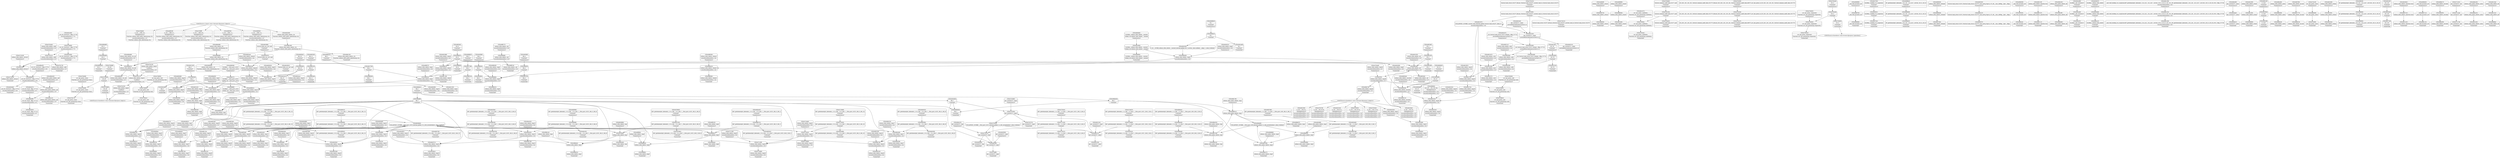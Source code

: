 digraph {
	CE0x4710350 [shape=record,shape=Mrecord,label="{CE0x4710350|selinux_xfrm_delete:_retval.0|*SummSink*}"]
	CE0x46bf360 [shape=record,shape=Mrecord,label="{CE0x46bf360|selinux_xfrm_delete:_tobool1|security/selinux/xfrm.c,142|*SummSink*}"]
	CE0x46ec7b0 [shape=record,shape=Mrecord,label="{CE0x46ec7b0|selinux_xfrm_delete:_tmp13|security/selinux/xfrm.c,142|*SummSink*}"]
	CE0x46cf7d0 [shape=record,shape=Mrecord,label="{CE0x46cf7d0|i64_4|*Constant*|*SummSink*}"]
	CE0x5a9d5b0 [shape=record,shape=Mrecord,label="{CE0x5a9d5b0|selinux_xfrm_delete:_return|*SummSink*}"]
	CE0x46c2330 [shape=record,shape=Mrecord,label="{CE0x46c2330|i64*_getelementptr_inbounds_(_15_x_i64_,_15_x_i64_*___llvm_gcov_ctr25,_i64_0,_i64_0)|*Constant*}"]
	CE0x46d3dd0 [shape=record,shape=Mrecord,label="{CE0x46d3dd0|selinux_xfrm_delete:_tmp23|security/selinux/xfrm.c,144|*SummSource*}"]
	CE0x46c73f0 [shape=record,shape=Mrecord,label="{CE0x46c73f0|selinux_xfrm_delete:_tobool|security/selinux/xfrm.c,142|*SummSink*}"]
	CE0x6409740 [shape=record,shape=Mrecord,label="{CE0x6409740|selinux_xfrm_delete:_return}"]
	CE0x46f2500 [shape=record,shape=Mrecord,label="{CE0x46f2500|selinux_xfrm_delete:_tmp26|security/selinux/xfrm.c,145|*SummSource*}"]
	CE0x46d6680 [shape=record,shape=Mrecord,label="{CE0x46d6680|selinux_xfrm_delete:_if.end7|*SummSource*}"]
	CE0x470c510 [shape=record,shape=Mrecord,label="{CE0x470c510|selinux_xfrm_delete:_call8|security/selinux/xfrm.c,147}"]
	CE0x46d20b0 [shape=record,shape=Mrecord,label="{CE0x46d20b0|selinux_xfrm_delete:_call4|security/selinux/xfrm.c,142}"]
	CE0x470ebd0 [shape=record,shape=Mrecord,label="{CE0x470ebd0|%struct.common_audit_data.1017*_null|*Constant*|*SummSource*}"]
	CE0x47105e0 [shape=record,shape=Mrecord,label="{CE0x47105e0|i64*_getelementptr_inbounds_(_15_x_i64_,_15_x_i64_*___llvm_gcov_ctr25,_i64_0,_i64_14)|*Constant*}"]
	CE0x46d8390 [shape=record,shape=Mrecord,label="{CE0x46d8390|GLOBAL:___llvm_gcov_ctr25|Global_var:__llvm_gcov_ctr25|*SummSource*}"]
	CE0x46be400 [shape=record,shape=Mrecord,label="{CE0x46be400|i64*_getelementptr_inbounds_(_2_x_i64_,_2_x_i64_*___llvm_gcov_ctr9,_i64_0,_i64_0)|*Constant*}"]
	CE0x46d2e30 [shape=record,shape=Mrecord,label="{CE0x46d2e30|selinux_xfrm_delete:_tobool5|security/selinux/xfrm.c,144}"]
	CE0x46c55b0 [shape=record,shape=Mrecord,label="{CE0x46c55b0|4:_i32,_:_CR_0,4_|*MultipleSource*|security/selinux/xfrm.c,142|security/selinux/xfrm.c,142|security/selinux/xfrm.c,147}"]
	CE0x46df180 [shape=record,shape=Mrecord,label="{CE0x46df180|4:_i32,_:_CRE_0,1_|*MultipleSource*|Function::selinux_xfrm_policy_delete&Arg::ctx::|security/selinux/xfrm.c,147|Function::selinux_xfrm_delete&Arg::ctx::}"]
	CE0x46c56a0 [shape=record,shape=Mrecord,label="{CE0x46c56a0|4:_i32,_:_CR_4,8_|*MultipleSource*|security/selinux/xfrm.c,142|security/selinux/xfrm.c,142|security/selinux/xfrm.c,147}"]
	CE0x46c8820 [shape=record,shape=Mrecord,label="{CE0x46c8820|selinux_xfrm_delete:_tmp14|security/selinux/xfrm.c,142|*SummSource*}"]
	CE0x46d3f40 [shape=record,shape=Mrecord,label="{CE0x46d3f40|selinux_xfrm_delete:_tmp23|security/selinux/xfrm.c,144|*SummSink*}"]
	CE0x470ca70 [shape=record,shape=Mrecord,label="{CE0x470ca70|i32_(i32,_i32,_i16,_i32,_%struct.common_audit_data.1017*)*_bitcast_(i32_(i32,_i32,_i16,_i32,_%struct.common_audit_data.495*)*_avc_has_perm_to_i32_(i32,_i32,_i16,_i32,_%struct.common_audit_data.1017*)*)|*Constant*|*SummSink*}"]
	CE0x3fbafd0 [shape=record,shape=Mrecord,label="{CE0x3fbafd0|i64_1|*Constant*}"]
	CE0x46c67b0 [shape=record,shape=Mrecord,label="{CE0x46c67b0|i64*_getelementptr_inbounds_(_15_x_i64_,_15_x_i64_*___llvm_gcov_ctr25,_i64_0,_i64_8)|*Constant*|*SummSink*}"]
	CE0x46d4270 [shape=record,shape=Mrecord,label="{CE0x46d4270|selinux_xfrm_delete:_tmp24|security/selinux/xfrm.c,144|*SummSource*}"]
	CE0x46ef840 [shape=record,shape=Mrecord,label="{CE0x46ef840|selinux_xfrm_delete:_tmp25|security/selinux/xfrm.c,144|*SummSource*}"]
	CE0x46b7260 [shape=record,shape=Mrecord,label="{CE0x46b7260|selinux_xfrm_policy_delete:_tmp}"]
	CE0x46f15b0 [shape=record,shape=Mrecord,label="{CE0x46f15b0|selinux_xfrm_delete:_tmp29|security/selinux/xfrm.c,147}"]
	CE0x470e850 [shape=record,shape=Mrecord,label="{CE0x470e850|avc_has_perm:_requested|Function::avc_has_perm&Arg::requested::}"]
	CE0x46f1b60 [shape=record,shape=Mrecord,label="{CE0x46f1b60|i32_1|*Constant*|*SummSource*}"]
	CE0x46d9880 [shape=record,shape=Mrecord,label="{CE0x46d9880|_call_void_mcount()_#3|*SummSource*}"]
	CE0x46b6ac0 [shape=record,shape=Mrecord,label="{CE0x46b6ac0|i64*_getelementptr_inbounds_(_2_x_i64_,_2_x_i64_*___llvm_gcov_ctr9,_i64_0,_i64_0)|*Constant*|*SummSource*}"]
	CE0x474bff0 [shape=record,shape=Mrecord,label="{CE0x474bff0|get_current227:_tmp1|*SummSink*}"]
	CE0x46c7500 [shape=record,shape=Mrecord,label="{CE0x46c7500|i64_2|*Constant*}"]
	CE0x46f0490 [shape=record,shape=Mrecord,label="{CE0x46f0490|selinux_xfrm_delete:_tmp27|security/selinux/xfrm.c,145}"]
	CE0x46bcb50 [shape=record,shape=Mrecord,label="{CE0x46bcb50|selinux_xfrm_policy_delete:_call|security/selinux/xfrm.c,327|*SummSource*}"]
	CE0x46c4d40 [shape=record,shape=Mrecord,label="{CE0x46c4d40|GLOBAL:_selinux_xfrm_delete.__warned|Global_var:selinux_xfrm_delete.__warned}"]
	CE0x46c63e0 [shape=record,shape=Mrecord,label="{CE0x46c63e0|selinux_xfrm_delete:_tmp16|security/selinux/xfrm.c,142}"]
	CE0x46d3300 [shape=record,shape=Mrecord,label="{CE0x46d3300|i64_11|*Constant*|*SummSource*}"]
	CE0x4711290 [shape=record,shape=Mrecord,label="{CE0x4711290|selinux_xfrm_delete:_tmp33|security/selinux/xfrm.c,150|*SummSource*}"]
	CE0x46f2570 [shape=record,shape=Mrecord,label="{CE0x46f2570|selinux_xfrm_delete:_tmp26|security/selinux/xfrm.c,145|*SummSink*}"]
	CE0x46b6720 [shape=record,shape=Mrecord,label="{CE0x46b6720|i64*_getelementptr_inbounds_(_15_x_i64_,_15_x_i64_*___llvm_gcov_ctr25,_i64_0,_i64_1)|*Constant*}"]
	CE0x46cb980 [shape=record,shape=Mrecord,label="{CE0x46cb980|selinux_xfrm_delete:_tmp11|security/selinux/xfrm.c,142|*SummSource*}"]
	CE0x46c8710 [shape=record,shape=Mrecord,label="{CE0x46c8710|selinux_xfrm_delete:_tmp14|security/selinux/xfrm.c,142}"]
	CE0x470bff0 [shape=record,shape=Mrecord,label="{CE0x470bff0|4:_i32,_:_CRE_8,8_|*MultipleSource*|Function::selinux_xfrm_policy_delete&Arg::ctx::|security/selinux/xfrm.c,147|Function::selinux_xfrm_delete&Arg::ctx::}"]
	CE0x46c8ce0 [shape=record,shape=Mrecord,label="{CE0x46c8ce0|i64*_getelementptr_inbounds_(_2_x_i64_,_2_x_i64_*___llvm_gcov_ctr21,_i64_0,_i64_1)|*Constant*|*SummSink*}"]
	CE0x46efe10 [shape=record,shape=Mrecord,label="{CE0x46efe10|i64*_getelementptr_inbounds_(_15_x_i64_,_15_x_i64_*___llvm_gcov_ctr25,_i64_0,_i64_12)|*Constant*|*SummSource*}"]
	CE0x46e3cf0 [shape=record,shape=Mrecord,label="{CE0x46e3cf0|i64*_getelementptr_inbounds_(_15_x_i64_,_15_x_i64_*___llvm_gcov_ctr25,_i64_0,_i64_6)|*Constant*|*SummSink*}"]
	CE0x46bb4e0 [shape=record,shape=Mrecord,label="{CE0x46bb4e0|selinux_xfrm_policy_delete:_tmp2}"]
	CE0x5d789c0 [shape=record,shape=Mrecord,label="{CE0x5d789c0|i64*_getelementptr_inbounds_(_15_x_i64_,_15_x_i64_*___llvm_gcov_ctr25,_i64_0,_i64_0)|*Constant*|*SummSink*}"]
	CE0x46c6f10 [shape=record,shape=Mrecord,label="{CE0x46c6f10|GLOBAL:_lockdep_rcu_suspicious|*Constant*}"]
	CE0x46c3910 [shape=record,shape=Mrecord,label="{CE0x46c3910|selinux_xfrm_delete:_tmp19|security/selinux/xfrm.c,142|*SummSource*}"]
	CE0x46d50a0 [shape=record,shape=Mrecord,label="{CE0x46d50a0|selinux_xfrm_delete:_security|security/selinux/xfrm.c,142|*SummSource*}"]
	CE0x46ded10 [shape=record,shape=Mrecord,label="{CE0x46ded10|selinux_xfrm_delete:_ctx_sid|security/selinux/xfrm.c,147}"]
	CE0x46e0580 [shape=record,shape=Mrecord,label="{CE0x46e0580|i64*_getelementptr_inbounds_(_15_x_i64_,_15_x_i64_*___llvm_gcov_ctr25,_i64_0,_i64_9)|*Constant*|*SummSink*}"]
	CE0x46de8d0 [shape=record,shape=Mrecord,label="{CE0x46de8d0|i32_3|*Constant*}"]
	CE0x46fdc50 [shape=record,shape=Mrecord,label="{CE0x46fdc50|selinux_xfrm_delete:_tobool|security/selinux/xfrm.c,142}"]
	CE0x4745590 [shape=record,shape=Mrecord,label="{CE0x4745590|get_current227:_tmp3}"]
	CE0x4733470 [shape=record,shape=Mrecord,label="{CE0x4733470|i64*_getelementptr_inbounds_(_2_x_i64_,_2_x_i64_*___llvm_gcov_ctr21,_i64_0,_i64_0)|*Constant*|*SummSink*}"]
	CE0x470eea0 [shape=record,shape=Mrecord,label="{CE0x470eea0|avc_has_perm:_auditdata|Function::avc_has_perm&Arg::auditdata::|*SummSink*}"]
	CE0x46c01e0 [shape=record,shape=Mrecord,label="{CE0x46c01e0|selinux_xfrm_delete:_tmp20|security/selinux/xfrm.c,142}"]
	CE0x470c110 [shape=record,shape=Mrecord,label="{CE0x470c110|selinux_xfrm_delete:_tmp31|*LoadInst*|security/selinux/xfrm.c,147}"]
	CE0x46bf440 [shape=record,shape=Mrecord,label="{CE0x46bf440|i64_5|*Constant*}"]
	CE0x46d21c0 [shape=record,shape=Mrecord,label="{CE0x46d21c0|selinux_xfrm_delete:_call4|security/selinux/xfrm.c,142|*SummSource*}"]
	CE0x46de860 [shape=record,shape=Mrecord,label="{CE0x46de860|i32_3|*Constant*|*SummSource*}"]
	CE0x46dabd0 [shape=record,shape=Mrecord,label="{CE0x46dabd0|COLLAPSED:_GCMRE___llvm_gcov_ctr9_internal_global_2_x_i64_zeroinitializer:_elem_0:default:}"]
	CE0x46d9210 [shape=record,shape=Mrecord,label="{CE0x46d9210|selinux_xfrm_policy_delete:_tmp1}"]
	CE0x46c0350 [shape=record,shape=Mrecord,label="{CE0x46c0350|selinux_xfrm_delete:_tmp20|security/selinux/xfrm.c,142|*SummSource*}"]
	CE0x46c21d0 [shape=record,shape=Mrecord,label="{CE0x46c21d0|i64_0|*Constant*|*SummSource*}"]
	CE0x470df00 [shape=record,shape=Mrecord,label="{CE0x470df00|i16_39|*Constant*|*SummSink*}"]
	CE0x46eec20 [shape=record,shape=Mrecord,label="{CE0x46eec20|get_current227:_tmp|*SummSource*}"]
	CE0x47037d0 [shape=record,shape=Mrecord,label="{CE0x47037d0|4:_i32,_:_CR_16,20_|*MultipleSource*|security/selinux/xfrm.c,142|security/selinux/xfrm.c,142|security/selinux/xfrm.c,147}"]
	CE0x46cb470 [shape=record,shape=Mrecord,label="{CE0x46cb470|_ret_%struct.task_struct.1015*_%tmp4,_!dbg_!27714|./arch/x86/include/asm/current.h,14|*SummSource*}"]
	CE0x46d65b0 [shape=record,shape=Mrecord,label="{CE0x46d65b0|selinux_xfrm_delete:_if.end7}"]
	CE0x46e0df0 [shape=record,shape=Mrecord,label="{CE0x46e0df0|_ret_i32_%call,_!dbg_!27713|security/selinux/xfrm.c,327}"]
	CE0x46dc4b0 [shape=record,shape=Mrecord,label="{CE0x46dc4b0|selinux_xfrm_delete:_tmp17|security/selinux/xfrm.c,142}"]
	CE0x46c31e0 [shape=record,shape=Mrecord,label="{CE0x46c31e0|i32_78|*Constant*|*SummSink*}"]
	CE0x46f9300 [shape=record,shape=Mrecord,label="{CE0x46f9300|i64_0|*Constant*}"]
	CE0x5bd0060 [shape=record,shape=Mrecord,label="{CE0x5bd0060|selinux_xfrm_delete:_ctx|Function::selinux_xfrm_delete&Arg::ctx::|*SummSink*}"]
	CE0x46c4e80 [shape=record,shape=Mrecord,label="{CE0x46c4e80|i64_0|*Constant*|*SummSink*}"]
	CE0x46f1750 [shape=record,shape=Mrecord,label="{CE0x46f1750|selinux_xfrm_delete:_tmp29|security/selinux/xfrm.c,147|*SummSource*}"]
	CE0x46d6be0 [shape=record,shape=Mrecord,label="{CE0x46d6be0|i8*_getelementptr_inbounds_(_24_x_i8_,_24_x_i8_*_.str244,_i32_0,_i32_0)|*Constant*|*SummSource*}"]
	CE0x46c5240 [shape=record,shape=Mrecord,label="{CE0x46c5240|get_current227:_tmp4|./arch/x86/include/asm/current.h,14}"]
	CE0x46d2ea0 [shape=record,shape=Mrecord,label="{CE0x46d2ea0|selinux_xfrm_delete:_tobool5|security/selinux/xfrm.c,144|*SummSource*}"]
	CE0x46c9ee0 [shape=record,shape=Mrecord,label="{CE0x46c9ee0|get_current227:_tmp|*SummSink*}"]
	CE0x46d9c90 [shape=record,shape=Mrecord,label="{CE0x46d9c90|selinux_xfrm_delete:_tmp9|security/selinux/xfrm.c,142|*SummSource*}"]
	CE0x46df290 [shape=record,shape=Mrecord,label="{CE0x46df290|4:_i32,_:_CRE_1,2_|*MultipleSource*|Function::selinux_xfrm_policy_delete&Arg::ctx::|security/selinux/xfrm.c,147|Function::selinux_xfrm_delete&Arg::ctx::}"]
	CE0x46c7640 [shape=record,shape=Mrecord,label="{CE0x46c7640|selinux_xfrm_delete:_if.then6|*SummSink*}"]
	"CONST[source:0(mediator),value:2(dynamic)][purpose:{object}]"
	CE0x470e650 [shape=record,shape=Mrecord,label="{CE0x470e650|i32_4|*Constant*|*SummSink*}"]
	CE0x4744d00 [shape=record,shape=Mrecord,label="{CE0x4744d00|i64*_getelementptr_inbounds_(_2_x_i64_,_2_x_i64_*___llvm_gcov_ctr21,_i64_0,_i64_1)|*Constant*}"]
	CE0x46e5510 [shape=record,shape=Mrecord,label="{CE0x46e5510|get_current227:_tmp4|./arch/x86/include/asm/current.h,14|*SummSink*}"]
	CE0x46d1a70 [shape=record,shape=Mrecord,label="{CE0x46d1a70|%struct.task_struct.1015*_(%struct.task_struct.1015**)*_asm_movq_%gs:$_1:P_,$0_,_r,im,_dirflag_,_fpsr_,_flags_}"]
	CE0x46ec820 [shape=record,shape=Mrecord,label="{CE0x46ec820|selinux_xfrm_delete:_tmp13|security/selinux/xfrm.c,142}"]
	CE0x46c85b0 [shape=record,shape=Mrecord,label="{CE0x46c85b0|i64*_getelementptr_inbounds_(_15_x_i64_,_15_x_i64_*___llvm_gcov_ctr25,_i64_0,_i64_8)|*Constant*|*SummSource*}"]
	CE0x46e5070 [shape=record,shape=Mrecord,label="{CE0x46e5070|%struct.task_struct.1015*_(%struct.task_struct.1015**)*_asm_movq_%gs:$_1:P_,$0_,_r,im,_dirflag_,_fpsr_,_flags_|*SummSink*}"]
	CE0x46cf840 [shape=record,shape=Mrecord,label="{CE0x46cf840|i64_5|*Constant*|*SummSink*}"]
	CE0x46c8d50 [shape=record,shape=Mrecord,label="{CE0x46c8d50|i64_1|*Constant*}"]
	CE0x4745720 [shape=record,shape=Mrecord,label="{CE0x4745720|get_current227:_tmp3|*SummSink*}"]
	CE0x46c8180 [shape=record,shape=Mrecord,label="{CE0x46c8180|0:_i8,_:_GCMR_selinux_xfrm_delete.__warned_internal_global_i8_0,_section_.data.unlikely_,_align_1:_elem_0:default:}"]
	CE0x46e0b80 [shape=record,shape=Mrecord,label="{CE0x46e0b80|selinux_xfrm_delete:_tmp12|security/selinux/xfrm.c,142}"]
	CE0x46bd590 [shape=record,shape=Mrecord,label="{CE0x46bd590|_call_void_mcount()_#3|*SummSource*}"]
	CE0x46bee20 [shape=record,shape=Mrecord,label="{CE0x46bee20|selinux_xfrm_delete:_tobool1|security/selinux/xfrm.c,142}"]
	CE0x46f0630 [shape=record,shape=Mrecord,label="{CE0x46f0630|selinux_xfrm_delete:_tmp27|security/selinux/xfrm.c,145|*SummSource*}"]
	CE0x46ec920 [shape=record,shape=Mrecord,label="{CE0x46ec920|selinux_xfrm_delete:_tmp13|security/selinux/xfrm.c,142|*SummSource*}"]
	CE0x46da8c0 [shape=record,shape=Mrecord,label="{CE0x46da8c0|selinux_xfrm_delete:_tmp6|security/selinux/xfrm.c,142}"]
	CE0x46e5440 [shape=record,shape=Mrecord,label="{CE0x46e5440|get_current227:_tmp4|./arch/x86/include/asm/current.h,14|*SummSource*}"]
	CE0x46debe0 [shape=record,shape=Mrecord,label="{CE0x46debe0|i32_3|*Constant*|*SummSink*}"]
	CE0x47101d0 [shape=record,shape=Mrecord,label="{CE0x47101d0|selinux_xfrm_delete:_retval.0|*SummSource*}"]
	CE0x4710a20 [shape=record,shape=Mrecord,label="{CE0x4710a20|selinux_xfrm_delete:_tmp32|security/selinux/xfrm.c,150}"]
	CE0x46c8310 [shape=record,shape=Mrecord,label="{CE0x46c8310|selinux_xfrm_delete:_tmp8|security/selinux/xfrm.c,142|*SummSource*}"]
	CE0x46b7470 [shape=record,shape=Mrecord,label="{CE0x46b7470|selinux_xfrm_delete:_land.lhs.true}"]
	CE0x46bc8f0 [shape=record,shape=Mrecord,label="{CE0x46bc8f0|selinux_xfrm_policy_delete:_bb}"]
	CE0x46c4460 [shape=record,shape=Mrecord,label="{CE0x46c4460|_ret_i32_%retval.0,_!dbg_!27728|security/selinux/avc.c,775|*SummSource*}"]
	CE0x46d0c90 [shape=record,shape=Mrecord,label="{CE0x46d0c90|i64*_getelementptr_inbounds_(_15_x_i64_,_15_x_i64_*___llvm_gcov_ctr25,_i64_0,_i64_8)|*Constant*}"]
	CE0x46caf10 [shape=record,shape=Mrecord,label="{CE0x46caf10|GLOBAL:_get_current227|*Constant*|*SummSink*}"]
	CE0x46c9b70 [shape=record,shape=Mrecord,label="{CE0x46c9b70|GLOBAL:_selinux_xfrm_delete|*Constant*|*SummSource*}"]
	CE0x46d9b80 [shape=record,shape=Mrecord,label="{CE0x46d9b80|selinux_xfrm_delete:_tmp9|security/selinux/xfrm.c,142}"]
	CE0x46e1400 [shape=record,shape=Mrecord,label="{CE0x46e1400|_call_void_lockdep_rcu_suspicious(i8*_getelementptr_inbounds_(_24_x_i8_,_24_x_i8_*_.str244,_i32_0,_i32_0),_i32_142,_i8*_getelementptr_inbounds_(_45_x_i8_,_45_x_i8_*_.str1245,_i32_0,_i32_0))_#10,_!dbg_!27729|security/selinux/xfrm.c,142|*SummSink*}"]
	CE0x46d82b0 [shape=record,shape=Mrecord,label="{CE0x46d82b0|i64_2|*Constant*|*SummSink*}"]
	CE0x46f08c0 [shape=record,shape=Mrecord,label="{CE0x46f08c0|i64*_getelementptr_inbounds_(_15_x_i64_,_15_x_i64_*___llvm_gcov_ctr25,_i64_0,_i64_13)|*Constant*|*SummSink*}"]
	CE0x46d3920 [shape=record,shape=Mrecord,label="{CE0x46d3920|selinux_xfrm_delete:_tmp22|security/selinux/xfrm.c,144|*SummSource*}"]
	CE0x46f1d00 [shape=record,shape=Mrecord,label="{CE0x46f1d00|i32_1|*Constant*|*SummSink*}"]
	CE0x46c0620 [shape=record,shape=Mrecord,label="{CE0x46c0620|selinux_xfrm_delete:_tmp21|security/selinux/xfrm.c,142|*SummSink*}"]
	CE0x46cb010 [shape=record,shape=Mrecord,label="{CE0x46cb010|get_current227:_entry|*SummSink*}"]
	CE0x46f2490 [shape=record,shape=Mrecord,label="{CE0x46f2490|selinux_xfrm_delete:_tmp26|security/selinux/xfrm.c,145}"]
	CE0x5d788e0 [shape=record,shape=Mrecord,label="{CE0x5d788e0|selinux_xfrm_delete:_tmp}"]
	CE0x46c80b0 [shape=record,shape=Mrecord,label="{CE0x46c80b0|selinux_xfrm_policy_delete:_tmp2|*SummSink*}"]
	CE0x470d1e0 [shape=record,shape=Mrecord,label="{CE0x470d1e0|avc_has_perm:_requested|Function::avc_has_perm&Arg::requested::|*SummSink*}"]
	CE0x46c4a80 [shape=record,shape=Mrecord,label="{CE0x46c4a80|i8_1|*Constant*|*SummSink*}"]
	CE0x46c8380 [shape=record,shape=Mrecord,label="{CE0x46c8380|selinux_xfrm_delete:_tmp8|security/selinux/xfrm.c,142|*SummSink*}"]
	CE0x46e1320 [shape=record,shape=Mrecord,label="{CE0x46e1320|_call_void_lockdep_rcu_suspicious(i8*_getelementptr_inbounds_(_24_x_i8_,_24_x_i8_*_.str244,_i32_0,_i32_0),_i32_142,_i8*_getelementptr_inbounds_(_45_x_i8_,_45_x_i8_*_.str1245,_i32_0,_i32_0))_#10,_!dbg_!27729|security/selinux/xfrm.c,142}"]
	CE0x46c9750 [shape=record,shape=Mrecord,label="{CE0x46c9750|selinux_xfrm_delete:_tmp7|security/selinux/xfrm.c,142|*SummSource*}"]
	CE0x46e0980 [shape=record,shape=Mrecord,label="{CE0x46e0980|selinux_xfrm_delete:_tmp11|security/selinux/xfrm.c,142|*SummSink*}"]
	CE0x46c37b0 [shape=record,shape=Mrecord,label="{CE0x46c37b0|selinux_xfrm_delete:_tmp19|security/selinux/xfrm.c,142}"]
	CE0x46ca1c0 [shape=record,shape=Mrecord,label="{CE0x46ca1c0|selinux_xfrm_policy_delete:_call|security/selinux/xfrm.c,327|*SummSink*}"]
	CE0x46d3650 [shape=record,shape=Mrecord,label="{CE0x46d3650|i64_10|*Constant*}"]
	CE0x46c2000 [shape=record,shape=Mrecord,label="{CE0x46c2000|selinux_xfrm_delete:_if.end|*SummSource*}"]
	CE0x46c51b0 [shape=record,shape=Mrecord,label="{CE0x46c51b0|get_current227:_tmp2|*SummSink*}"]
	CE0x46c6ab0 [shape=record,shape=Mrecord,label="{CE0x46c6ab0|_ret_i32_%retval.0,_!dbg_!27751|security/selinux/xfrm.c,150|*SummSink*}"]
	CE0x46fc9a0 [shape=record,shape=Mrecord,label="{CE0x46fc9a0|i32_0|*Constant*|*SummSource*}"]
	CE0x46c2160 [shape=record,shape=Mrecord,label="{CE0x46c2160|selinux_xfrm_delete:_tmp4|security/selinux/xfrm.c,142|*SummSink*}"]
	CE0x46dcdf0 [shape=record,shape=Mrecord,label="{CE0x46dcdf0|i1_true|*Constant*|*SummSink*}"]
	CE0x46d8cf0 [shape=record,shape=Mrecord,label="{CE0x46d8cf0|i8*_getelementptr_inbounds_(_24_x_i8_,_24_x_i8_*_.str244,_i32_0,_i32_0)|*Constant*|*SummSink*}"]
	CE0x46f19e0 [shape=record,shape=Mrecord,label="{CE0x46f19e0|selinux_xfrm_delete:_sid|security/selinux/xfrm.c,147|*SummSink*}"]
	CE0x46c6a00 [shape=record,shape=Mrecord,label="{CE0x46c6a00|selinux_xfrm_delete:_tmp15|security/selinux/xfrm.c,142|*SummSource*}"]
	CE0x46c3470 [shape=record,shape=Mrecord,label="{CE0x46c3470|selinux_xfrm_delete:_cred|security/selinux/xfrm.c,142|*SummSource*}"]
	CE0x46d3760 [shape=record,shape=Mrecord,label="{CE0x46d3760|i64*_getelementptr_inbounds_(_15_x_i64_,_15_x_i64_*___llvm_gcov_ctr25,_i64_0,_i64_12)|*Constant*|*SummSink*}"]
	CE0x46c5ae0 [shape=record,shape=Mrecord,label="{CE0x46c5ae0|selinux_xfrm_delete:_tmp5|security/selinux/xfrm.c,142|*SummSink*}"]
	CE0x470c230 [shape=record,shape=Mrecord,label="{CE0x470c230|selinux_xfrm_delete:_tmp31|*LoadInst*|security/selinux/xfrm.c,147|*SummSource*}"]
	"CONST[source:0(mediator),value:2(dynamic)][purpose:{subject}]"
	CE0x46e3a50 [shape=record,shape=Mrecord,label="{CE0x46e3a50|selinux_xfrm_delete:_tmp11|security/selinux/xfrm.c,142}"]
	CE0x46b6cd0 [shape=record,shape=Mrecord,label="{CE0x46b6cd0|selinux_xfrm_delete:_entry|*SummSink*}"]
	CE0x46b7680 [shape=record,shape=Mrecord,label="{CE0x46b7680|i64*_getelementptr_inbounds_(_2_x_i64_,_2_x_i64_*___llvm_gcov_ctr9,_i64_0,_i64_1)|*Constant*|*SummSource*}"]
	CE0x46c9810 [shape=record,shape=Mrecord,label="{CE0x46c9810|selinux_xfrm_delete:_tmp7|security/selinux/xfrm.c,142|*SummSink*}"]
	CE0x46c7770 [shape=record,shape=Mrecord,label="{CE0x46c7770|selinux_xfrm_delete:_do.end}"]
	CE0x46e3b80 [shape=record,shape=Mrecord,label="{CE0x46e3b80|selinux_xfrm_delete:_tmp10|security/selinux/xfrm.c,142|*SummSink*}"]
	CE0x46d2360 [shape=record,shape=Mrecord,label="{CE0x46d2360|selinux_xfrm_delete:_call4|security/selinux/xfrm.c,142|*SummSink*}"]
	CE0x46f2060 [shape=record,shape=Mrecord,label="{CE0x46f2060|selinux_xfrm_delete:_sid|security/selinux/xfrm.c,147}"]
	CE0x46d36c0 [shape=record,shape=Mrecord,label="{CE0x46d36c0|i64_10|*Constant*|*SummSource*}"]
	CE0x470eb60 [shape=record,shape=Mrecord,label="{CE0x470eb60|_ret_i32_%retval.0,_!dbg_!27728|security/selinux/avc.c,775}"]
	CE0x3fbb0a0 [shape=record,shape=Mrecord,label="{CE0x3fbb0a0|selinux_xfrm_delete:_tmp1}"]
	CE0x46f6e40 [shape=record,shape=Mrecord,label="{CE0x46f6e40|selinux_xfrm_delete:_tmp3}"]
	CE0x4745660 [shape=record,shape=Mrecord,label="{CE0x4745660|get_current227:_tmp3|*SummSource*}"]
	CE0x470cc90 [shape=record,shape=Mrecord,label="{CE0x470cc90|avc_has_perm:_entry|*SummSource*}"]
	CE0x46c0480 [shape=record,shape=Mrecord,label="{CE0x46c0480|selinux_xfrm_delete:_tmp21|security/selinux/xfrm.c,142}"]
	CE0x46efd00 [shape=record,shape=Mrecord,label="{CE0x46efd00|i64*_getelementptr_inbounds_(_15_x_i64_,_15_x_i64_*___llvm_gcov_ctr25,_i64_0,_i64_12)|*Constant*}"]
	CE0x4734210 [shape=record,shape=Mrecord,label="{CE0x4734210|%struct.task_struct.1015**_bitcast_(%struct.task_struct**_current_task_to_%struct.task_struct.1015**)|*Constant*|*SummSink*}"]
	CE0x46c5140 [shape=record,shape=Mrecord,label="{CE0x46c5140|get_current227:_tmp2|*SummSource*}"]
	CE0x46c5fe0 [shape=record,shape=Mrecord,label="{CE0x46c5fe0|selinux_xfrm_delete:_if.then}"]
	CE0x46bca10 [shape=record,shape=Mrecord,label="{CE0x46bca10|GLOBAL:_selinux_xfrm_delete|*Constant*|*SummSink*}"]
	CE0x46d5030 [shape=record,shape=Mrecord,label="{CE0x46d5030|selinux_xfrm_delete:_security|security/selinux/xfrm.c,142}"]
	CE0x46bc4d0 [shape=record,shape=Mrecord,label="{CE0x46bc4d0|selinux_xfrm_policy_delete:_ctx|Function::selinux_xfrm_policy_delete&Arg::ctx::}"]
	CE0x46cbe80 [shape=record,shape=Mrecord,label="{CE0x46cbe80|i64*_getelementptr_inbounds_(_2_x_i64_,_2_x_i64_*___llvm_gcov_ctr9,_i64_0,_i64_1)|*Constant*}"]
	CE0x46fa5a0 [shape=record,shape=Mrecord,label="{CE0x46fa5a0|_call_void_mcount()_#3|*SummSink*}"]
	CE0x46f93e0 [shape=record,shape=Mrecord,label="{CE0x46f93e0|selinux_xfrm_delete:_tmp4|security/selinux/xfrm.c,142}"]
	CE0x46d4b30 [shape=record,shape=Mrecord,label="{CE0x46d4b30|i32_22|*Constant*|*SummSource*}"]
	CE0x46bc790 [shape=record,shape=Mrecord,label="{CE0x46bc790|selinux_xfrm_policy_delete:_tmp1|*SummSource*}"]
	CE0x46dfbd0 [shape=record,shape=Mrecord,label="{CE0x46dfbd0|i8*_getelementptr_inbounds_(_45_x_i8_,_45_x_i8_*_.str1245,_i32_0,_i32_0)|*Constant*}"]
	CE0x46df400 [shape=record,shape=Mrecord,label="{CE0x46df400|4:_i32,_:_CRE_2,4_|*MultipleSource*|Function::selinux_xfrm_policy_delete&Arg::ctx::|security/selinux/xfrm.c,147|Function::selinux_xfrm_delete&Arg::ctx::}"]
	CE0x46fb7e0 [shape=record,shape=Mrecord,label="{CE0x46fb7e0|selinux_xfrm_delete:_call|security/selinux/xfrm.c,142|*SummSink*}"]
	CE0x46dee60 [shape=record,shape=Mrecord,label="{CE0x46dee60|selinux_xfrm_delete:_ctx_sid|security/selinux/xfrm.c,147|*SummSink*}"]
	CE0x46c0b20 [shape=record,shape=Mrecord,label="{CE0x46c0b20|%struct.xfrm_sec_ctx*_null|*Constant*|*SummSink*}"]
	CE0x6409660 [shape=record,shape=Mrecord,label="{CE0x6409660|selinux_xfrm_delete:_if.end|*SummSink*}"]
	CE0x46f1a50 [shape=record,shape=Mrecord,label="{CE0x46f1a50|i32_1|*Constant*}"]
	CE0x46c7240 [shape=record,shape=Mrecord,label="{CE0x46c7240|i32_142|*Constant*|*SummSink*}"]
	CE0x470d950 [shape=record,shape=Mrecord,label="{CE0x470d950|avc_has_perm:_tsid|Function::avc_has_perm&Arg::tsid::|*SummSource*}"]
	CE0x46b7310 [shape=record,shape=Mrecord,label="{CE0x46b7310|selinux_xfrm_delete:_land.lhs.true2}"]
	CE0x46d4410 [shape=record,shape=Mrecord,label="{CE0x46d4410|selinux_xfrm_delete:_tmp24|security/selinux/xfrm.c,144|*SummSink*}"]
	CE0x46d97b0 [shape=record,shape=Mrecord,label="{CE0x46d97b0|_call_void_mcount()_#3}"]
	CE0x470e170 [shape=record,shape=Mrecord,label="{CE0x470e170|avc_has_perm:_tclass|Function::avc_has_perm&Arg::tclass::|*SummSink*}"]
	CE0x46bc130 [shape=record,shape=Mrecord,label="{CE0x46bc130|_call_void_mcount()_#3|*SummSink*}"]
	CE0x46d8100 [shape=record,shape=Mrecord,label="{CE0x46d8100|selinux_xfrm_delete:_do.end|*SummSink*}"]
	CE0x46d4de0 [shape=record,shape=Mrecord,label="{CE0x46d4de0|i32_22|*Constant*|*SummSink*}"]
	CE0x46bcca0 [shape=record,shape=Mrecord,label="{CE0x46bcca0|selinux_xfrm_policy_delete:_tmp|*SummSink*}"]
	CE0x46e34d0 [shape=record,shape=Mrecord,label="{CE0x46e34d0|selinux_xfrm_delete:_if.then|*SummSource*}"]
	CE0x46c0540 [shape=record,shape=Mrecord,label="{CE0x46c0540|selinux_xfrm_delete:_tmp21|security/selinux/xfrm.c,142|*SummSource*}"]
	CE0x46bdf30 [shape=record,shape=Mrecord,label="{CE0x46bdf30|selinux_xfrm_delete:_do.body}"]
	CE0x46d8b30 [shape=record,shape=Mrecord,label="{CE0x46d8b30|i8_1|*Constant*|*SummSource*}"]
	CE0x46d7110 [shape=record,shape=Mrecord,label="{CE0x46d7110|_call_void_mcount()_#3}"]
	CE0x46c5540 [shape=record,shape=Mrecord,label="{CE0x46c5540|4:_i32,_:_CR_8,12_|*MultipleSource*|security/selinux/xfrm.c,142|security/selinux/xfrm.c,142|security/selinux/xfrm.c,147}"]
	CE0x46c1f30 [shape=record,shape=Mrecord,label="{CE0x46c1f30|selinux_xfrm_delete:_if.end}"]
	CE0x46dcc00 [shape=record,shape=Mrecord,label="{CE0x46dcc00|i1_true|*Constant*|*SummSource*}"]
	CE0x46c6990 [shape=record,shape=Mrecord,label="{CE0x46c6990|selinux_xfrm_delete:_tmp15|security/selinux/xfrm.c,142}"]
	CE0x46d7d00 [shape=record,shape=Mrecord,label="{CE0x46d7d00|selinux_xfrm_delete:_tmp16|security/selinux/xfrm.c,142|*SummSink*}"]
	CE0x470cf60 [shape=record,shape=Mrecord,label="{CE0x470cf60|avc_has_perm:_entry|*SummSink*}"]
	CE0x4711610 [shape=record,shape=Mrecord,label="{CE0x4711610|get_current227:_bb|*SummSource*}"]
	CE0x46cafa0 [shape=record,shape=Mrecord,label="{CE0x46cafa0|i32_78|*Constant*}"]
	CE0x470e0d0 [shape=record,shape=Mrecord,label="{CE0x470e0d0|avc_has_perm:_tclass|Function::avc_has_perm&Arg::tclass::|*SummSource*}"]
	CE0x663d9b0 [shape=record,shape=Mrecord,label="{CE0x663d9b0|selinux_xfrm_delete:_tmp|*SummSource*}"]
	CE0x46c9430 [shape=record,shape=Mrecord,label="{CE0x46c9430|_ret_i32_%call,_!dbg_!27713|security/selinux/xfrm.c,327|*SummSink*}"]
	CE0x46d37d0 [shape=record,shape=Mrecord,label="{CE0x46d37d0|selinux_xfrm_delete:_tmp22|security/selinux/xfrm.c,144}"]
	CE0x4710a90 [shape=record,shape=Mrecord,label="{CE0x4710a90|selinux_xfrm_delete:_tmp32|security/selinux/xfrm.c,150|*SummSource*}"]
	CE0x470e400 [shape=record,shape=Mrecord,label="{CE0x470e400|i32_4|*Constant*}"]
	CE0x470c350 [shape=record,shape=Mrecord,label="{CE0x470c350|selinux_xfrm_delete:_tmp31|*LoadInst*|security/selinux/xfrm.c,147|*SummSink*}"]
	CE0x46f1ff0 [shape=record,shape=Mrecord,label="{CE0x46f1ff0|selinux_xfrm_delete:_tmp30|security/selinux/xfrm.c,147}"]
	CE0x46d9990 [shape=record,shape=Mrecord,label="{CE0x46d9990|_call_void_mcount()_#3|*SummSink*}"]
	CE0x470d560 [shape=record,shape=Mrecord,label="{CE0x470d560|avc_has_perm:_ssid|Function::avc_has_perm&Arg::ssid::|*SummSource*}"]
	CE0x46ebde0 [shape=record,shape=Mrecord,label="{CE0x46ebde0|GLOBAL:_selinux_xfrm_delete.__warned|Global_var:selinux_xfrm_delete.__warned|*SummSource*}"]
	CE0x46d1b50 [shape=record,shape=Mrecord,label="{CE0x46d1b50|%struct.task_struct.1015*_(%struct.task_struct.1015**)*_asm_movq_%gs:$_1:P_,$0_,_r,im,_dirflag_,_fpsr_,_flags_|*SummSource*}"]
	CE0x4703ad0 [shape=record,shape=Mrecord,label="{CE0x4703ad0|selinux_xfrm_delete:_tmp30|security/selinux/xfrm.c,147|*SummSource*}"]
	CE0x46c43f0 [shape=record,shape=Mrecord,label="{CE0x46c43f0|selinux_xfrm_delete:_retval.0}"]
	CE0x46d9560 [shape=record,shape=Mrecord,label="{CE0x46d9560|selinux_xfrm_delete:_if.then6|*SummSource*}"]
	CE0x47110f0 [shape=record,shape=Mrecord,label="{CE0x47110f0|selinux_xfrm_delete:_tmp33|security/selinux/xfrm.c,150}"]
	CE0x46c3170 [shape=record,shape=Mrecord,label="{CE0x46c3170|selinux_xfrm_delete:_cred|security/selinux/xfrm.c,142|*SummSink*}"]
	CE0x47106d0 [shape=record,shape=Mrecord,label="{CE0x47106d0|i64*_getelementptr_inbounds_(_15_x_i64_,_15_x_i64_*___llvm_gcov_ctr25,_i64_0,_i64_14)|*Constant*|*SummSource*}"]
	CE0x46cb360 [shape=record,shape=Mrecord,label="{CE0x46cb360|_ret_%struct.task_struct.1015*_%tmp4,_!dbg_!27714|./arch/x86/include/asm/current.h,14}"]
	CE0x46f9370 [shape=record,shape=Mrecord,label="{CE0x46f9370|selinux_xfrm_delete:_tmp4|security/selinux/xfrm.c,142|*SummSource*}"]
	CE0x46d1110 [shape=record,shape=Mrecord,label="{CE0x46d1110|selinux_xfrm_delete:_land.lhs.true|*SummSink*}"]
	CE0x46bd380 [shape=record,shape=Mrecord,label="{CE0x46bd380|selinux_xfrm_delete:_entry}"]
	CE0x46bbab0 [shape=record,shape=Mrecord,label="{CE0x46bbab0|i64*_getelementptr_inbounds_(_2_x_i64_,_2_x_i64_*___llvm_gcov_ctr9,_i64_0,_i64_0)|*Constant*|*SummSink*}"]
	CE0x5d78950 [shape=record,shape=Mrecord,label="{CE0x5d78950|i64*_getelementptr_inbounds_(_15_x_i64_,_15_x_i64_*___llvm_gcov_ctr25,_i64_0,_i64_0)|*Constant*|*SummSource*}"]
	CE0x4744d70 [shape=record,shape=Mrecord,label="{CE0x4744d70|i64*_getelementptr_inbounds_(_2_x_i64_,_2_x_i64_*___llvm_gcov_ctr21,_i64_0,_i64_1)|*Constant*|*SummSource*}"]
	CE0x46f5c30 [shape=record,shape=Mrecord,label="{CE0x46f5c30|selinux_xfrm_delete:_tmp2|*SummSource*}"]
	CE0x470d4c0 [shape=record,shape=Mrecord,label="{CE0x470d4c0|avc_has_perm:_ssid|Function::avc_has_perm&Arg::ssid::}"]
	CE0x46da430 [shape=record,shape=Mrecord,label="{CE0x46da430|i64*_getelementptr_inbounds_(_15_x_i64_,_15_x_i64_*___llvm_gcov_ctr25,_i64_0,_i64_1)|*Constant*|*SummSource*}"]
	CE0x46d9b10 [shape=record,shape=Mrecord,label="{CE0x46d9b10|selinux_xfrm_delete:_tmp10|security/selinux/xfrm.c,142}"]
	CE0x46c4160 [shape=record,shape=Mrecord,label="{CE0x46c4160|selinux_xfrm_policy_delete:_entry|*SummSink*}"]
	CE0x46c3370 [shape=record,shape=Mrecord,label="{CE0x46c3370|COLLAPSED:_GCMRE_current_task_external_global_%struct.task_struct*:_elem_0::|security/selinux/xfrm.c,142}"]
	CE0x46c60e0 [shape=record,shape=Mrecord,label="{CE0x46c60e0|selinux_xfrm_delete:_land.lhs.true2|*SummSource*}"]
	CE0x46e0c90 [shape=record,shape=Mrecord,label="{CE0x46e0c90|selinux_xfrm_delete:_tmp12|security/selinux/xfrm.c,142|*SummSource*}"]
	CE0x46c0980 [shape=record,shape=Mrecord,label="{CE0x46c0980|%struct.xfrm_sec_ctx*_null|*Constant*|*SummSource*}"]
	CE0x4733280 [shape=record,shape=Mrecord,label="{CE0x4733280|COLLAPSED:_GCMRE___llvm_gcov_ctr21_internal_global_2_x_i64_zeroinitializer:_elem_0:default:}"]
	CE0x46f4aa0 [shape=record,shape=Mrecord,label="{CE0x46f4aa0|selinux_xfrm_delete:_tmp2|*SummSink*}"]
	CE0x46bda60 [shape=record,shape=Mrecord,label="{CE0x46bda60|selinux_xfrm_delete:_ctx|Function::selinux_xfrm_delete&Arg::ctx::}"]
	CE0x46f2780 [shape=record,shape=Mrecord,label="{CE0x46f2780|selinux_xfrm_delete:_tmp27|security/selinux/xfrm.c,145|*SummSink*}"]
	CE0x46fa680 [shape=record,shape=Mrecord,label="{CE0x46fa680|selinux_xfrm_delete:_call|security/selinux/xfrm.c,142}"]
	CE0x46becf0 [shape=record,shape=Mrecord,label="{CE0x46becf0|_ret_i32_%retval.0,_!dbg_!27751|security/selinux/xfrm.c,150|*SummSource*}"]
	CE0x46d94d0 [shape=record,shape=Mrecord,label="{CE0x46d94d0|selinux_xfrm_delete:_if.then6}"]
	CE0x470d620 [shape=record,shape=Mrecord,label="{CE0x470d620|avc_has_perm:_ssid|Function::avc_has_perm&Arg::ssid::|*SummSink*}"]
	CE0x46d7b60 [shape=record,shape=Mrecord,label="{CE0x46d7b60|selinux_xfrm_delete:_tmp16|security/selinux/xfrm.c,142|*SummSource*}"]
	CE0x46ec0f0 [shape=record,shape=Mrecord,label="{CE0x46ec0f0|get_current227:_tmp1}"]
	CE0x470dc60 [shape=record,shape=Mrecord,label="{CE0x470dc60|i16_39|*Constant*}"]
	CE0x46c2f40 [shape=record,shape=Mrecord,label="{CE0x46c2f40|i32_78|*Constant*|*SummSource*}"]
	CE0x46d62d0 [shape=record,shape=Mrecord,label="{CE0x46d62d0|selinux_xfrm_delete:_tmp6|security/selinux/xfrm.c,142|*SummSink*}"]
	CE0x663d940 [shape=record,shape=Mrecord,label="{CE0x663d940|COLLAPSED:_GCMRE___llvm_gcov_ctr25_internal_global_15_x_i64_zeroinitializer:_elem_0:default:}"]
	CE0x46be350 [shape=record,shape=Mrecord,label="{CE0x46be350|selinux_xfrm_policy_delete:_tmp|*SummSource*}"]
	CE0x46f10a0 [shape=record,shape=Mrecord,label="{CE0x46f10a0|selinux_xfrm_delete:_tmp28|security/selinux/xfrm.c,147|*SummSource*}"]
	CE0x46dc660 [shape=record,shape=Mrecord,label="{CE0x46dc660|get_current227:_entry|*SummSource*}"]
	CE0x470bd40 [shape=record,shape=Mrecord,label="{CE0x470bd40|4:_i32,_:_CRE_4,8_|*MultipleSource*|Function::selinux_xfrm_policy_delete&Arg::ctx::|security/selinux/xfrm.c,147|Function::selinux_xfrm_delete&Arg::ctx::}"]
	CE0x46dc590 [shape=record,shape=Mrecord,label="{CE0x46dc590|selinux_xfrm_delete:_tmp17|security/selinux/xfrm.c,142|*SummSink*}"]
	CE0x46bdc70 [shape=record,shape=Mrecord,label="{CE0x46bdc70|selinux_xfrm_delete:_do.body|*SummSource*}"]
	CE0x46d1cb0 [shape=record,shape=Mrecord,label="{CE0x46d1cb0|selinux_xfrm_delete:_tmp18|security/selinux/xfrm.c,142|*SummSource*}"]
	CE0x46caa90 [shape=record,shape=Mrecord,label="{CE0x46caa90|GLOBAL:_get_current227|*Constant*}"]
	CE0x46e0420 [shape=record,shape=Mrecord,label="{CE0x46e0420|i64*_getelementptr_inbounds_(_15_x_i64_,_15_x_i64_*___llvm_gcov_ctr25,_i64_0,_i64_9)|*Constant*|*SummSource*}"]
	CE0x46dd040 [shape=record,shape=Mrecord,label="{CE0x46dd040|i64_1|*Constant*|*SummSink*}"]
	CE0x46d0270 [shape=record,shape=Mrecord,label="{CE0x46d0270|GLOBAL:___llvm_gcov_ctr25|Global_var:__llvm_gcov_ctr25}"]
	CE0x46d8620 [shape=record,shape=Mrecord,label="{CE0x46d8620|i64_3|*Constant*|*SummSource*}"]
	CE0x470c900 [shape=record,shape=Mrecord,label="{CE0x470c900|i32_(i32,_i32,_i16,_i32,_%struct.common_audit_data.1017*)*_bitcast_(i32_(i32,_i32,_i16,_i32,_%struct.common_audit_data.495*)*_avc_has_perm_to_i32_(i32,_i32,_i16,_i32,_%struct.common_audit_data.1017*)*)|*Constant*|*SummSource*}"]
	CE0x46cb0f0 [shape=record,shape=Mrecord,label="{CE0x46cb0f0|_ret_%struct.task_struct.1015*_%tmp4,_!dbg_!27714|./arch/x86/include/asm/current.h,14|*SummSink*}"]
	CE0x470e060 [shape=record,shape=Mrecord,label="{CE0x470e060|avc_has_perm:_tclass|Function::avc_has_perm&Arg::tclass::}"]
	CE0x46d9fa0 [shape=record,shape=Mrecord,label="{CE0x46d9fa0|selinux_xfrm_delete:_bb|*SummSink*}"]
	CE0x46d5dc0 [shape=record,shape=Mrecord,label="{CE0x46d5dc0|i64*_getelementptr_inbounds_(_15_x_i64_,_15_x_i64_*___llvm_gcov_ctr25,_i64_0,_i64_1)|*Constant*|*SummSink*}"]
	CE0x46be090 [shape=record,shape=Mrecord,label="{CE0x46be090|selinux_xfrm_delete:_do.body|*SummSink*}"]
	CE0x46d4130 [shape=record,shape=Mrecord,label="{CE0x46d4130|selinux_xfrm_delete:_tmp24|security/selinux/xfrm.c,144}"]
	CE0x46c7380 [shape=record,shape=Mrecord,label="{CE0x46c7380|i64_3|*Constant*}"]
	CE0x46f6fe0 [shape=record,shape=Mrecord,label="{CE0x46f6fe0|selinux_xfrm_delete:_tmp3|*SummSink*}"]
	CE0x46f5d30 [shape=record,shape=Mrecord,label="{CE0x46f5d30|_call_void_mcount()_#3}"]
	CE0x46d8320 [shape=record,shape=Mrecord,label="{CE0x46d8320|i64_2|*Constant*|*SummSource*}"]
	CE0x46c4270 [shape=record,shape=Mrecord,label="{CE0x46c4270|avc_has_perm:_auditdata|Function::avc_has_perm&Arg::auditdata::|*SummSource*}"]
	CE0x46d5110 [shape=record,shape=Mrecord,label="{CE0x46d5110|selinux_xfrm_delete:_security|security/selinux/xfrm.c,142|*SummSink*}"]
	CE0x46e1580 [shape=record,shape=Mrecord,label="{CE0x46e1580|selinux_xfrm_policy_delete:_tmp3}"]
	CE0x46e35e0 [shape=record,shape=Mrecord,label="{CE0x46e35e0|selinux_xfrm_delete:_if.then|*SummSink*}"]
	CE0x46ebf50 [shape=record,shape=Mrecord,label="{CE0x46ebf50|GLOBAL:_selinux_xfrm_delete.__warned|Global_var:selinux_xfrm_delete.__warned|*SummSink*}"]
	CE0x46d5e60 [shape=record,shape=Mrecord,label="{CE0x46d5e60|selinux_xfrm_delete:_tmp|*SummSink*}"]
	CE0x470f040 [shape=record,shape=Mrecord,label="{CE0x470f040|avc_has_perm:_auditdata|Function::avc_has_perm&Arg::auditdata::}"]
	CE0x46f0930 [shape=record,shape=Mrecord,label="{CE0x46f0930|i64*_getelementptr_inbounds_(_15_x_i64_,_15_x_i64_*___llvm_gcov_ctr25,_i64_0,_i64_13)|*Constant*}"]
	CE0x46bc030 [shape=record,shape=Mrecord,label="{CE0x46bc030|selinux_xfrm_policy_delete:_bb|*SummSource*}"]
	CE0x46c95b0 [shape=record,shape=Mrecord,label="{CE0x46c95b0|get_current227:_tmp1|*SummSource*}"]
	"CONST[source:0(mediator),value:0(static)][purpose:{operation}]"
	CE0x46da270 [shape=record,shape=Mrecord,label="{CE0x46da270|selinux_xfrm_policy_delete:_tmp3|*SummSink*}"]
	CE0x46be4b0 [shape=record,shape=Mrecord,label="{CE0x46be4b0|selinux_xfrm_delete:_entry|*SummSource*}"]
	CE0x46d6e00 [shape=record,shape=Mrecord,label="{CE0x46d6e00|_call_void_mcount()_#3|*SummSource*}"]
	CE0x4733210 [shape=record,shape=Mrecord,label="{CE0x4733210|get_current227:_tmp}"]
	CE0x46d2f80 [shape=record,shape=Mrecord,label="{CE0x46d2f80|selinux_xfrm_delete:_tobool5|security/selinux/xfrm.c,144|*SummSink*}"]
	CE0x46dc100 [shape=record,shape=Mrecord,label="{CE0x46dc100|selinux_xfrm_policy_delete:_ctx|Function::selinux_xfrm_policy_delete&Arg::ctx::|*SummSink*}"]
	CE0x470dd90 [shape=record,shape=Mrecord,label="{CE0x470dd90|i16_39|*Constant*|*SummSource*}"]
	CE0x470c730 [shape=record,shape=Mrecord,label="{CE0x470c730|selinux_xfrm_delete:_call8|security/selinux/xfrm.c,147|*SummSink*}"]
	CE0x46f0a40 [shape=record,shape=Mrecord,label="{CE0x46f0a40|i64*_getelementptr_inbounds_(_15_x_i64_,_15_x_i64_*___llvm_gcov_ctr25,_i64_0,_i64_13)|*Constant*|*SummSource*}"]
	CE0x4733f30 [shape=record,shape=Mrecord,label="{CE0x4733f30|%struct.task_struct.1015**_bitcast_(%struct.task_struct**_current_task_to_%struct.task_struct.1015**)|*Constant*}"]
	CE0x4710b00 [shape=record,shape=Mrecord,label="{CE0x4710b00|selinux_xfrm_delete:_tmp32|security/selinux/xfrm.c,150|*SummSink*}"]
	CE0x46c7050 [shape=record,shape=Mrecord,label="{CE0x46c7050|GLOBAL:_lockdep_rcu_suspicious|*Constant*|*SummSource*}"]
	CE0x46c4880 [shape=record,shape=Mrecord,label="{CE0x46c4880|i64*_getelementptr_inbounds_(_15_x_i64_,_15_x_i64_*___llvm_gcov_ctr25,_i64_0,_i64_14)|*Constant*|*SummSink*}"]
	CE0x46f1110 [shape=record,shape=Mrecord,label="{CE0x46f1110|selinux_xfrm_delete:_tmp28|security/selinux/xfrm.c,147|*SummSink*}"]
	CE0x4734130 [shape=record,shape=Mrecord,label="{CE0x4734130|%struct.task_struct.1015**_bitcast_(%struct.task_struct**_current_task_to_%struct.task_struct.1015**)|*Constant*|*SummSource*}"]
	CE0x46da930 [shape=record,shape=Mrecord,label="{CE0x46da930|selinux_xfrm_delete:_tmp5|security/selinux/xfrm.c,142|*SummSource*}"]
	CE0x46dfc90 [shape=record,shape=Mrecord,label="{CE0x46dfc90|i8*_getelementptr_inbounds_(_45_x_i8_,_45_x_i8_*_.str1245,_i32_0,_i32_0)|*Constant*|*SummSource*}"]
	CE0x46cf6d0 [shape=record,shape=Mrecord,label="{CE0x46cf6d0|i64_4|*Constant*|*SummSource*}"]
	CE0x46d3c70 [shape=record,shape=Mrecord,label="{CE0x46d3c70|selinux_xfrm_delete:_tmp23|security/selinux/xfrm.c,144}"]
	CE0x46c0410 [shape=record,shape=Mrecord,label="{CE0x46c0410|i64_10|*Constant*|*SummSink*}"]
	CE0x46c3300 [shape=record,shape=Mrecord,label="{CE0x46c3300|selinux_xfrm_delete:_cred|security/selinux/xfrm.c,142}"]
	CE0x46ef9e0 [shape=record,shape=Mrecord,label="{CE0x46ef9e0|selinux_xfrm_delete:_tmp25|security/selinux/xfrm.c,144|*SummSink*}"]
	CE0x46f1320 [shape=record,shape=Mrecord,label="{CE0x46f1320|selinux_xfrm_delete:_tmp29|security/selinux/xfrm.c,147|*SummSink*}"]
	CE0x46fb770 [shape=record,shape=Mrecord,label="{CE0x46fb770|selinux_xfrm_delete:_call|security/selinux/xfrm.c,142|*SummSource*}"]
	CE0x46d39f0 [shape=record,shape=Mrecord,label="{CE0x46d39f0|selinux_xfrm_delete:_tmp22|security/selinux/xfrm.c,144|*SummSink*}"]
	CE0x3fbb140 [shape=record,shape=Mrecord,label="{CE0x3fbb140|selinux_xfrm_delete:_tmp1|*SummSource*}"]
	CE0x46dc520 [shape=record,shape=Mrecord,label="{CE0x46dc520|selinux_xfrm_delete:_tmp17|security/selinux/xfrm.c,142|*SummSource*}"]
	CE0x46c3f30 [shape=record,shape=Mrecord,label="{CE0x46c3f30|selinux_xfrm_policy_delete:_call|security/selinux/xfrm.c,327}"]
	"CONST[source:1(input),value:2(dynamic)][purpose:{object}]"
	CE0x46c5980 [shape=record,shape=Mrecord,label="{CE0x46c5980|selinux_xfrm_delete:_tobool|security/selinux/xfrm.c,142|*SummSource*}"]
	CE0x47114a0 [shape=record,shape=Mrecord,label="{CE0x47114a0|get_current227:_bb}"]
	CE0x46bdbc0 [shape=record,shape=Mrecord,label="{CE0x46bdbc0|i64_1|*Constant*|*SummSource*}"]
	CE0x46f6f40 [shape=record,shape=Mrecord,label="{CE0x46f6f40|selinux_xfrm_delete:_tmp3|*SummSource*}"]
	CE0x46ef700 [shape=record,shape=Mrecord,label="{CE0x46ef700|selinux_xfrm_delete:_tmp25|security/selinux/xfrm.c,144}"]
	CE0x46d6470 [shape=record,shape=Mrecord,label="{CE0x46d6470|selinux_xfrm_delete:_tmp7|security/selinux/xfrm.c,142}"]
	CE0x46c9dd0 [shape=record,shape=Mrecord,label="{CE0x46c9dd0|GLOBAL:_selinux_xfrm_delete|*Constant*}"]
	CE0x46d1180 [shape=record,shape=Mrecord,label="{CE0x46d1180|selinux_xfrm_delete:_land.lhs.true|*SummSource*}"]
	CE0x46d87a0 [shape=record,shape=Mrecord,label="{CE0x46d87a0|i64_3|*Constant*|*SummSink*}"]
	CE0x46bbd70 [shape=record,shape=Mrecord,label="{CE0x46bbd70|selinux_xfrm_policy_delete:_tmp1|*SummSink*}"]
	CE0x46dc7b0 [shape=record,shape=Mrecord,label="{CE0x46dc7b0|selinux_xfrm_delete:_tmp18|security/selinux/xfrm.c,142}"]
	CE0x470c840 [shape=record,shape=Mrecord,label="{CE0x470c840|i32_(i32,_i32,_i16,_i32,_%struct.common_audit_data.1017*)*_bitcast_(i32_(i32,_i32,_i16,_i32,_%struct.common_audit_data.495*)*_avc_has_perm_to_i32_(i32,_i32,_i16,_i32,_%struct.common_audit_data.1017*)*)|*Constant*}"]
	CE0x46f2210 [shape=record,shape=Mrecord,label="{CE0x46f2210|get_current227:_tmp2}"]
	CE0x46f4b10 [shape=record,shape=Mrecord,label="{CE0x46f4b10|selinux_xfrm_delete:_tmp2}"]
	CE0x46e3e70 [shape=record,shape=Mrecord,label="{CE0x46e3e70|_ret_i32_%call,_!dbg_!27713|security/selinux/xfrm.c,327|*SummSource*}"]
	CE0x46b65c0 [shape=record,shape=Mrecord,label="{CE0x46b65c0|selinux_xfrm_delete:_tmp1|*SummSink*}"]
	CE0x46c5ce0 [shape=record,shape=Mrecord,label="{CE0x46c5ce0|selinux_xfrm_delete:_tmp6|security/selinux/xfrm.c,142|*SummSource*}"]
	CE0x46d1e50 [shape=record,shape=Mrecord,label="{CE0x46d1e50|selinux_xfrm_delete:_tmp18|security/selinux/xfrm.c,142|*SummSink*}"]
	CE0x46b6a20 [shape=record,shape=Mrecord,label="{CE0x46b6a20|_ret_i32_%retval.0,_!dbg_!27751|security/selinux/xfrm.c,150}"]
	CE0x46e3ac0 [shape=record,shape=Mrecord,label="{CE0x46e3ac0|selinux_xfrm_delete:_tmp10|security/selinux/xfrm.c,142|*SummSource*}"]
	CE0x470ed20 [shape=record,shape=Mrecord,label="{CE0x470ed20|%struct.common_audit_data.1017*_null|*Constant*|*SummSink*}"]
	CE0x46bf280 [shape=record,shape=Mrecord,label="{CE0x46bf280|selinux_xfrm_delete:_tobool1|security/selinux/xfrm.c,142|*SummSource*}"]
	CE0x46c4640 [shape=record,shape=Mrecord,label="{CE0x46c4640|_ret_i32_%retval.0,_!dbg_!27728|security/selinux/avc.c,775|*SummSink*}"]
	CE0x46de000 [shape=record,shape=Mrecord,label="{CE0x46de000|selinux_xfrm_delete:_tmp8|security/selinux/xfrm.c,142}"]
	CE0x46f1030 [shape=record,shape=Mrecord,label="{CE0x46f1030|selinux_xfrm_delete:_tmp28|security/selinux/xfrm.c,147}"]
	CE0x470d820 [shape=record,shape=Mrecord,label="{CE0x470d820|avc_has_perm:_tsid|Function::avc_has_perm&Arg::tsid::}"]
	CE0x4710d80 [shape=record,shape=Mrecord,label="{CE0x4710d80|selinux_xfrm_delete:_tmp33|security/selinux/xfrm.c,150|*SummSink*}"]
	CE0x46ded80 [shape=record,shape=Mrecord,label="{CE0x46ded80|selinux_xfrm_delete:_ctx_sid|security/selinux/xfrm.c,147|*SummSource*}"]
	CE0x46bed60 [shape=record,shape=Mrecord,label="{CE0x46bed60|selinux_xfrm_delete:_ctx|Function::selinux_xfrm_delete&Arg::ctx::|*SummSource*}"]
	CE0x46c5350 [shape=record,shape=Mrecord,label="{CE0x46c5350|selinux_xfrm_delete:_sid|security/selinux/xfrm.c,147|*SummSource*}"]
	CE0x46de6d0 [shape=record,shape=Mrecord,label="{CE0x46de6d0|avc_has_perm:_entry}"]
	CE0x46d31f0 [shape=record,shape=Mrecord,label="{CE0x46d31f0|i64_11|*Constant*}"]
	CE0x470dac0 [shape=record,shape=Mrecord,label="{CE0x470dac0|avc_has_perm:_tsid|Function::avc_has_perm&Arg::tsid::|*SummSink*}"]
	CE0x470e7b0 [shape=record,shape=Mrecord,label="{CE0x470e7b0|%struct.common_audit_data.1017*_null|*Constant*}"]
	CE0x46fdb40 [shape=record,shape=Mrecord,label="{CE0x46fdb40|i32_0|*Constant*|*SummSink*}"]
	CE0x46cf8b0 [shape=record,shape=Mrecord,label="{CE0x46cf8b0|i64_5|*Constant*|*SummSource*}"]
	CE0x4711790 [shape=record,shape=Mrecord,label="{CE0x4711790|get_current227:_bb|*SummSink*}"]
	CE0x46dd6d0 [shape=record,shape=Mrecord,label="{CE0x46dd6d0|selinux_xfrm_policy_delete:_tmp3|*SummSource*}"]
	CE0x46caba0 [shape=record,shape=Mrecord,label="{CE0x46caba0|get_current227:_entry}"]
	CE0x46c1420 [shape=record,shape=Mrecord,label="{CE0x46c1420|selinux_xfrm_delete:_land.lhs.true2|*SummSink*}"]
	CE0x46c0870 [shape=record,shape=Mrecord,label="{CE0x46c0870|%struct.xfrm_sec_ctx*_null|*Constant*}"]
	CE0x46c02e0 [shape=record,shape=Mrecord,label="{CE0x46c02e0|selinux_xfrm_delete:_tmp20|security/selinux/xfrm.c,142|*SummSink*}"]
	CE0x46cad80 [shape=record,shape=Mrecord,label="{CE0x46cad80|GLOBAL:_get_current227|*Constant*|*SummSource*}"]
	CE0x470e920 [shape=record,shape=Mrecord,label="{CE0x470e920|avc_has_perm:_requested|Function::avc_has_perm&Arg::requested::|*SummSource*}"]
	CE0x46ba220 [shape=record,shape=Mrecord,label="{CE0x46ba220|selinux_xfrm_policy_delete:_entry}"]
	CE0x46bf2f0 [shape=record,shape=Mrecord,label="{CE0x46bf2f0|i64_4|*Constant*}"]
	CE0x46c23a0 [shape=record,shape=Mrecord,label="{CE0x46c23a0|selinux_xfrm_delete:_bb|*SummSource*}"]
	CE0x46e1390 [shape=record,shape=Mrecord,label="{CE0x46e1390|_call_void_lockdep_rcu_suspicious(i8*_getelementptr_inbounds_(_24_x_i8_,_24_x_i8_*_.str244,_i32_0,_i32_0),_i32_142,_i8*_getelementptr_inbounds_(_45_x_i8_,_45_x_i8_*_.str1245,_i32_0,_i32_0))_#10,_!dbg_!27729|security/selinux/xfrm.c,142|*SummSource*}"]
	CE0x46da160 [shape=record,shape=Mrecord,label="{CE0x46da160|selinux_xfrm_policy_delete:_entry|*SummSource*}"]
	CE0x46c61f0 [shape=record,shape=Mrecord,label="{CE0x46c61f0|selinux_xfrm_delete:_tmp15|security/selinux/xfrm.c,142|*SummSink*}"]
	CE0x4703950 [shape=record,shape=Mrecord,label="{CE0x4703950|4:_i32,_:_CR_20,24_|*MultipleSource*|security/selinux/xfrm.c,142|security/selinux/xfrm.c,142|security/selinux/xfrm.c,147}"]
	CE0x46d09b0 [shape=record,shape=Mrecord,label="{CE0x46d09b0|i64*_getelementptr_inbounds_(_15_x_i64_,_15_x_i64_*___llvm_gcov_ctr25,_i64_0,_i64_6)|*Constant*|*SummSource*}"]
	CE0x46bf940 [shape=record,shape=Mrecord,label="{CE0x46bf940|128:_i8*,_:_CR_128,136_|*MultipleSource*|security/selinux/xfrm.c,142|security/selinux/xfrm.c,142}"]
	CE0x46e03b0 [shape=record,shape=Mrecord,label="{CE0x46e03b0|i64*_getelementptr_inbounds_(_15_x_i64_,_15_x_i64_*___llvm_gcov_ctr25,_i64_0,_i64_9)|*Constant*}"]
	CE0x46d9c20 [shape=record,shape=Mrecord,label="{CE0x46d9c20|selinux_xfrm_delete:_tmp9|security/selinux/xfrm.c,142|*SummSink*}"]
	CE0x46d49f0 [shape=record,shape=Mrecord,label="{CE0x46d49f0|i32_22|*Constant*}"]
	CE0x46c22c0 [shape=record,shape=Mrecord,label="{CE0x46c22c0|selinux_xfrm_delete:_bb}"]
	CE0x53dca80 [shape=record,shape=Mrecord,label="{CE0x53dca80|selinux_xfrm_delete:_tmp12|security/selinux/xfrm.c,142|*SummSink*}"]
	CE0x46df6f0 [shape=record,shape=Mrecord,label="{CE0x46df6f0|GLOBAL:___llvm_gcov_ctr25|Global_var:__llvm_gcov_ctr25|*SummSink*}"]
	CE0x5a9d4f0 [shape=record,shape=Mrecord,label="{CE0x5a9d4f0|selinux_xfrm_delete:_return|*SummSource*}"]
	CE0x46da850 [shape=record,shape=Mrecord,label="{CE0x46da850|selinux_xfrm_delete:_tmp5|security/selinux/xfrm.c,142}"]
	CE0x470e4e0 [shape=record,shape=Mrecord,label="{CE0x470e4e0|i32_4|*Constant*|*SummSource*}"]
	CE0x46c6bf0 [shape=record,shape=Mrecord,label="{CE0x46c6bf0|selinux_xfrm_policy_delete:_tmp2|*SummSource*}"]
	CE0x46cecf0 [shape=record,shape=Mrecord,label="{CE0x46cecf0|i32_142|*Constant*|*SummSource*}"]
	CE0x46bd430 [shape=record,shape=Mrecord,label="{CE0x46bd430|i64_1|*Constant*}"]
	CE0x47350c0 [shape=record,shape=Mrecord,label="{CE0x47350c0|i64*_getelementptr_inbounds_(_2_x_i64_,_2_x_i64_*___llvm_gcov_ctr21,_i64_0,_i64_0)|*Constant*|*SummSource*}"]
	CE0x46c88c0 [shape=record,shape=Mrecord,label="{CE0x46c88c0|selinux_xfrm_delete:_tmp14|security/selinux/xfrm.c,142|*SummSink*}"]
	CE0x46d34a0 [shape=record,shape=Mrecord,label="{CE0x46d34a0|i64_11|*Constant*|*SummSink*}"]
	CE0x46fa610 [shape=record,shape=Mrecord,label="{CE0x46fa610|i32_0|*Constant*}"]
	CE0x46cebe0 [shape=record,shape=Mrecord,label="{CE0x46cebe0|i32_142|*Constant*}"]
	CE0x46c3740 [shape=record,shape=Mrecord,label="{CE0x46c3740|selinux_xfrm_delete:_tmp19|security/selinux/xfrm.c,142|*SummSink*}"]
	CE0x46c5e80 [shape=record,shape=Mrecord,label="{CE0x46c5e80|selinux_xfrm_delete:_if.end7|*SummSink*}"]
	CE0x46de740 [shape=record,shape=Mrecord,label="{CE0x46de740|selinux_xfrm_delete:_tmp30|security/selinux/xfrm.c,147|*SummSink*}"]
	CE0x46d8ac0 [shape=record,shape=Mrecord,label="{CE0x46d8ac0|i8_1|*Constant*}"]
	CE0x46cb590 [shape=record,shape=Mrecord,label="{CE0x46cb590|selinux_xfrm_policy_delete:_ctx|Function::selinux_xfrm_policy_delete&Arg::ctx::|*SummSource*}"]
	CE0x47035e0 [shape=record,shape=Mrecord,label="{CE0x47035e0|4:_i32,_:_CR_12,16_|*MultipleSource*|security/selinux/xfrm.c,142|security/selinux/xfrm.c,142|security/selinux/xfrm.c,147}"]
	CE0x46dfd00 [shape=record,shape=Mrecord,label="{CE0x46dfd00|i8*_getelementptr_inbounds_(_45_x_i8_,_45_x_i8_*_.str1245,_i32_0,_i32_0)|*Constant*|*SummSink*}"]
	CE0x46d6990 [shape=record,shape=Mrecord,label="{CE0x46d6990|i8*_getelementptr_inbounds_(_24_x_i8_,_24_x_i8_*_.str244,_i32_0,_i32_0)|*Constant*}"]
	CE0x46c90e0 [shape=record,shape=Mrecord,label="{CE0x46c90e0|i1_true|*Constant*}"]
	CE0x46d73b0 [shape=record,shape=Mrecord,label="{CE0x46d73b0|i64*_getelementptr_inbounds_(_2_x_i64_,_2_x_i64_*___llvm_gcov_ctr9,_i64_0,_i64_1)|*Constant*|*SummSink*}"]
	CE0x46d7fd0 [shape=record,shape=Mrecord,label="{CE0x46d7fd0|selinux_xfrm_delete:_do.end|*SummSource*}"]
	CE0x46c70c0 [shape=record,shape=Mrecord,label="{CE0x46c70c0|GLOBAL:_lockdep_rcu_suspicious|*Constant*|*SummSink*}"]
	CE0x46d08f0 [shape=record,shape=Mrecord,label="{CE0x46d08f0|i64*_getelementptr_inbounds_(_15_x_i64_,_15_x_i64_*___llvm_gcov_ctr25,_i64_0,_i64_6)|*Constant*}"]
	CE0x46beb90 [shape=record,shape=Mrecord,label="{CE0x46beb90|selinux_xfrm_policy_delete:_bb|*SummSink*}"]
	CE0x470c640 [shape=record,shape=Mrecord,label="{CE0x470c640|selinux_xfrm_delete:_call8|security/selinux/xfrm.c,147|*SummSource*}"]
	CE0x4711430 [shape=record,shape=Mrecord,label="{CE0x4711430|i64*_getelementptr_inbounds_(_2_x_i64_,_2_x_i64_*___llvm_gcov_ctr21,_i64_0,_i64_0)|*Constant*}"]
	CE0x46d37d0 -> CE0x46d3c70
	CE0x470e920 -> CE0x470e850
	CE0x46c0870 -> CE0x46c0b20
	CE0x46f5c30 -> CE0x46f4b10
	CE0x4710a20 -> CE0x4710b00
	CE0x5a9d4f0 -> CE0x6409740
	CE0x46cebe0 -> CE0x46c7240
	CE0x46cb470 -> CE0x46cb360
	CE0x46d9880 -> CE0x46d97b0
	CE0x46d94d0 -> CE0x46c7640
	CE0x46c0350 -> CE0x46c01e0
	CE0x46c4460 -> CE0x470eb60
	CE0x46c8d50 -> CE0x46dd040
	CE0x470dc60 -> CE0x470df00
	CE0x46da8c0 -> CE0x46d62d0
	CE0x4734130 -> CE0x4733f30
	CE0x46dc660 -> CE0x46caba0
	CE0x470d4c0 -> CE0x470d620
	CE0x663d940 -> CE0x46f4b10
	CE0x46d20b0 -> CE0x46c3300
	CE0x5d78950 -> CE0x46c2330
	CE0x46ec820 -> CE0x46c8710
	CE0x46cbe80 -> CE0x46bb4e0
	CE0x46f6e40 -> CE0x46f6fe0
	CE0x46c0870 -> CE0x46d2e30
	CE0x470e0d0 -> CE0x470e060
	CE0x46d6470 -> CE0x46c9810
	CE0x46e03b0 -> CE0x46e0580
	CE0x4745590 -> CE0x4745720
	CE0x46c2330 -> CE0x5d789c0
	CE0x46dc520 -> CE0x46dc4b0
	CE0x46b6ac0 -> CE0x46be400
	CE0x3fbb140 -> CE0x3fbb0a0
	CE0x46cb980 -> CE0x46e3a50
	CE0x46d8620 -> CE0x46c7380
	CE0x5d788e0 -> CE0x3fbb0a0
	CE0x46e5440 -> CE0x46c5240
	CE0x46c5980 -> CE0x46fdc50
	CE0x46bb4e0 -> CE0x46c80b0
	CE0x46bf280 -> CE0x46bee20
	CE0x470cc90 -> CE0x46de6d0
	CE0x46f15b0 -> CE0x663d940
	"CONST[source:1(input),value:2(dynamic)][purpose:{object}]" -> CE0x470bff0
	CE0x46e0b80 -> CE0x663d940
	CE0x46c8180 -> CE0x46de000
	CE0x46bcb50 -> CE0x46c3f30
	CE0x46c9b70 -> CE0x46c9dd0
	CE0x46da430 -> CE0x46b6720
	CE0x46ec0f0 -> CE0x4733280
	CE0x46bee20 -> CE0x46d9b80
	CE0x46e0420 -> CE0x46e03b0
	CE0x46c9750 -> CE0x46d6470
	CE0x470e400 -> CE0x470e850
	CE0x46d0270 -> CE0x46da850
	CE0x46bd430 -> CE0x46d9210
	CE0x46dc7b0 -> CE0x46d1e50
	CE0x46f2490 -> CE0x46f0490
	CE0x470c350 -> "CONST[source:0(mediator),value:2(dynamic)][purpose:{object}]"
	CE0x46de000 -> CE0x46bee20
	CE0x46bd380 -> CE0x46b6cd0
	CE0x46d9210 -> CE0x46bbd70
	CE0x46e0b80 -> CE0x53dca80
	CE0x47105e0 -> CE0x46c4880
	CE0x46c43f0 -> CE0x46b6a20
	CE0x46d7b60 -> CE0x46c63e0
	CE0x46f9300 -> CE0x46d9b10
	CE0x46c43f0 -> CE0x4710350
	CE0x3fbb0a0 -> CE0x46b65c0
	CE0x46de8d0 -> CE0x46ded10
	CE0x46bee20 -> CE0x46bf360
	CE0x47110f0 -> CE0x4710d80
	CE0x46cafa0 -> CE0x46c31e0
	CE0x3fbafd0 -> CE0x46dd040
	CE0x46f9370 -> CE0x46f93e0
	CE0x4744d00 -> CE0x46f2210
	CE0x46f2210 -> CE0x46c51b0
	CE0x46de740 -> "CONST[source:0(mediator),value:2(dynamic)][purpose:{subject}]"
	CE0x470eb60 -> CE0x46c4640
	CE0x4711290 -> CE0x47110f0
	CE0x46bb4e0 -> CE0x46e1580
	CE0x46c3f30 -> CE0x46ca1c0
	CE0x46d8390 -> CE0x46d0270
	CE0x4745590 -> CE0x4733280
	CE0x46f0630 -> CE0x46f0490
	CE0x46cf8b0 -> CE0x46bf440
	CE0x46bdbc0 -> CE0x46bd430
	CE0x46e3a50 -> CE0x46e0980
	CE0x46d3650 -> CE0x46d37d0
	CE0x46bda60 -> CE0x46ded10
	CE0x4733210 -> CE0x46ec0f0
	CE0x46c6f10 -> CE0x46c70c0
	CE0x663d940 -> CE0x46d4130
	CE0x46c0480 -> CE0x46c0620
	CE0x46c8d50 -> CE0x46ec0f0
	CE0x46c90e0 -> CE0x46dcdf0
	CE0x46d37d0 -> CE0x46d39f0
	CE0x46d3c70 -> CE0x46d3f40
	CE0x470dc60 -> CE0x470e060
	CE0x46d2e30 -> CE0x46d37d0
	CE0x46e34d0 -> CE0x46c5fe0
	CE0x46d6be0 -> CE0x46d6990
	CE0x46c37b0 -> CE0x46c3740
	CE0x46e0c90 -> CE0x46e0b80
	CE0x46e03b0 -> CE0x46dc4b0
	CE0x46e3ac0 -> CE0x46d9b10
	"CONST[source:1(input),value:2(dynamic)][purpose:{object}]" -> CE0x470bd40
	CE0x46da930 -> CE0x46da850
	CE0x47110f0 -> CE0x663d940
	CE0x46c01e0 -> CE0x46c02e0
	CE0x470ebd0 -> CE0x470e7b0
	CE0x46f0930 -> CE0x46f08c0
	CE0x46de000 -> CE0x46c8380
	CE0x470e060 -> CE0x470e170
	CE0x46bed60 -> CE0x46bda60
	"CONST[source:0(mediator),value:2(dynamic)][purpose:{subject}]" -> CE0x47037d0
	CE0x46d4130 -> CE0x46ef700
	CE0x470e4e0 -> CE0x470e400
	CE0x46f1b60 -> CE0x46f1a50
	CE0x663d940 -> CE0x46f2490
	CE0x46be400 -> CE0x46bbab0
	CE0x46d9c90 -> CE0x46d9b80
	CE0x47106d0 -> CE0x47105e0
	CE0x46c7500 -> CE0x46f93e0
	CE0x46da8c0 -> CE0x46d6470
	CE0x46c0980 -> CE0x46c0870
	CE0x46c9dd0 -> CE0x46bca10
	CE0x3fbafd0 -> CE0x46c8710
	CE0x46d3300 -> CE0x46d31f0
	CE0x46fdc50 -> CE0x46c73f0
	CE0x4733f30 -> CE0x4734210
	CE0x4745660 -> CE0x4745590
	CE0x3fbafd0 -> CE0x46dc7b0
	CE0x46d7fd0 -> CE0x46c7770
	CE0x46d8320 -> CE0x46c7500
	CE0x46c6bf0 -> CE0x46bb4e0
	CE0x46bdc70 -> CE0x46bdf30
	CE0x46dfbd0 -> CE0x46dfd00
	CE0x46f1ff0 -> CE0x46de740
	CE0x46c3370 -> CE0x46c3370
	CE0x46bc8f0 -> CE0x46beb90
	"CONST[source:0(mediator),value:2(dynamic)][purpose:{subject}]" -> CE0x47035e0
	CE0x46c6990 -> CE0x46c61f0
	CE0x46d3920 -> CE0x46d37d0
	CE0x46fa610 -> CE0x46f2060
	CE0x46c5350 -> CE0x46f2060
	CE0x46fa610 -> CE0x46fdc50
	CE0x46ef700 -> CE0x46ef9e0
	CE0x46e1320 -> CE0x46e1400
	CE0x4703ad0 -> CE0x46f1ff0
	CE0x46cb590 -> CE0x46bc4d0
	CE0x46f1a50 -> CE0x46f2060
	CE0x46f2060 -> CE0x46f1ff0
	CE0x470bd40 -> CE0x470c110
	CE0x46f6e40 -> CE0x663d940
	CE0x46dc4b0 -> CE0x46dc590
	CE0x46d6470 -> CE0x663d940
	CE0x46d0270 -> CE0x46d3c70
	CE0x46c2000 -> CE0x46c1f30
	CE0x470e7b0 -> CE0x470ed20
	CE0x46dabd0 -> CE0x46bb4e0
	CE0x46b7680 -> CE0x46cbe80
	CE0x46fa610 -> CE0x46ded10
	CE0x46d7110 -> CE0x46bc130
	CE0x47101d0 -> CE0x46c43f0
	CE0x46d4270 -> CE0x46d4130
	CE0x46c7380 -> CE0x46d87a0
	CE0x46c7770 -> CE0x46d8100
	CE0x46c5ce0 -> CE0x46da8c0
	CE0x46da850 -> CE0x46c5ae0
	"CONST[source:0(mediator),value:2(dynamic)][purpose:{subject}]" -> CE0x46c55b0
	CE0x46b6a20 -> CE0x46c3f30
	CE0x47350c0 -> CE0x4711430
	CE0x470e650 -> "CONST[source:0(mediator),value:0(static)][purpose:{operation}]"
	CE0x470d950 -> CE0x470d820
	CE0x46bdbc0 -> CE0x3fbafd0
	CE0x46fa680 -> CE0x46fb7e0
	CE0x46c85b0 -> CE0x46d0c90
	CE0x46bd590 -> CE0x46f5d30
	CE0x46d31f0 -> CE0x46d37d0
	CE0x46d21c0 -> CE0x46d20b0
	CE0x46ebde0 -> CE0x46c4d40
	CE0x46c1f30 -> CE0x6409660
	CE0x46e3a50 -> CE0x46e0b80
	CE0x46d09b0 -> CE0x46d08f0
	CE0x3fbafd0 -> CE0x46e0b80
	CE0x46e0df0 -> CE0x46c9430
	CE0x46c7380 -> CE0x46f93e0
	CE0x47114a0 -> CE0x4711790
	CE0x46efe10 -> CE0x46efd00
	CE0x46f5d30 -> CE0x46fa5a0
	CE0x46da160 -> CE0x46ba220
	CE0x46fa680 -> CE0x46fdc50
	CE0x46c3370 -> CE0x46c5240
	CE0x6409740 -> CE0x5a9d5b0
	CE0x46c7500 -> CE0x46d82b0
	CE0x46f0490 -> CE0x663d940
	CE0x46bd430 -> CE0x46dd040
	CE0x46c22c0 -> CE0x46d9fa0
	CE0x46cad80 -> CE0x46caa90
	"CONST[source:1(input),value:2(dynamic)][purpose:{object}]" -> CE0x46df400
	CE0x46e1390 -> CE0x46e1320
	CE0x46c8710 -> CE0x663d940
	CE0x46dc7b0 -> CE0x663d940
	CE0x46fa610 -> CE0x46d5030
	CE0x46b6a20 -> CE0x46c6ab0
	CE0x3fbafd0 -> CE0x46f15b0
	CE0x46d0c90 -> CE0x46c67b0
	CE0x46f9300 -> CE0x46da850
	CE0x46f9300 -> CE0x46c4e80
	CE0x46da850 -> CE0x46da8c0
	CE0x46d6e00 -> CE0x46d7110
	CE0x46d36c0 -> CE0x46d3650
	CE0x46f1030 -> CE0x46f1110
	CE0x46c7050 -> CE0x46c6f10
	CE0x46d9b10 -> CE0x46e3b80
	CE0x663d940 -> CE0x46c6990
	CE0x46ded10 -> CE0x46dee60
	CE0x663d940 -> CE0x46dc4b0
	CE0x4733280 -> CE0x4733210
	CE0x46c56a0 -> CE0x46f1ff0
	CE0x46f15b0 -> CE0x46f1320
	CE0x46d3dd0 -> CE0x46d3c70
	CE0x46caa90 -> CE0x46caf10
	CE0x470e7b0 -> CE0x470f040
	CE0x46b6720 -> CE0x46f4b10
	CE0x4710a90 -> CE0x4710a20
	CE0x46c23a0 -> CE0x46c22c0
	CE0x470dd90 -> CE0x470dc60
	CE0x46cecf0 -> CE0x46cebe0
	CE0x46f2490 -> CE0x46f2570
	CE0x3fbb0a0 -> CE0x663d940
	CE0x663d940 -> CE0x46e3a50
	CE0x470c640 -> CE0x470c510
	CE0x4710a20 -> CE0x47110f0
	CE0x46bda60 -> CE0x5bd0060
	CE0x46d1cb0 -> CE0x46dc7b0
	CE0x46bc030 -> CE0x46bc8f0
	CE0x3fbafd0 -> CE0x46d6470
	CE0x46cf6d0 -> CE0x46bf2f0
	CE0x470f040 -> CE0x470eea0
	CE0x46c5140 -> CE0x46f2210
	CE0x46becf0 -> CE0x46b6a20
	CE0x46bda60 -> CE0x46d2e30
	"CONST[source:0(mediator),value:2(dynamic)][purpose:{subject}]" -> CE0x4703950
	CE0x470e850 -> CE0x470d1e0
	CE0x46fa610 -> CE0x46c43f0
	CE0x3fbafd0 -> CE0x47110f0
	CE0x46ded10 -> CE0x470c110
	CE0x470eb60 -> CE0x470c510
	CE0x46d0270 -> CE0x46df6f0
	CE0x46c6990 -> CE0x46c63e0
	CE0x46f4b10 -> CE0x46f4aa0
	CE0x46d0c90 -> CE0x46c6990
	CE0x46c5240 -> CE0x46e5510
	CE0x46d31f0 -> CE0x46d34a0
	CE0x46d6990 -> CE0x46d8cf0
	CE0x46e3e70 -> CE0x46e0df0
	CE0x46de860 -> CE0x46de8d0
	CE0x46cb360 -> CE0x46cb0f0
	CE0x470c510 -> CE0x46c43f0
	CE0x46cbe80 -> CE0x46d73b0
	CE0x46cb360 -> CE0x46d20b0
	CE0x46ef840 -> CE0x46ef700
	CE0x46d5030 -> CE0x46d5110
	CE0x46f93e0 -> CE0x46c2160
	CE0x46c8710 -> CE0x46c88c0
	CE0x46f0930 -> CE0x46f1030
	CE0x4711610 -> CE0x47114a0
	CE0x46f2060 -> CE0x46f19e0
	CE0x46e1580 -> CE0x46dabd0
	CE0x46b7260 -> CE0x46bcca0
	CE0x46ded80 -> CE0x46ded10
	CE0x46c4d40 -> CE0x46de000
	CE0x46d3650 -> CE0x46c0410
	CE0x4733f30 -> CE0x46c5240
	CE0x46d9b80 -> CE0x46d9c20
	CE0x4744d00 -> CE0x46c8ce0
	CE0x46c2f40 -> CE0x46cafa0
	CE0x46c4270 -> CE0x470f040
	CE0x3fbafd0 -> CE0x46f6e40
	CE0x46fdc50 -> CE0x46f93e0
	CE0x46c3f30 -> CE0x46e0df0
	CE0x46d4b30 -> CE0x46d49f0
	CE0x4733280 -> CE0x46f2210
	CE0x46dc4b0 -> CE0x46dc7b0
	CE0x46efd00 -> CE0x46d3760
	CE0x46d97b0 -> CE0x46d9990
	CE0x46d20b0 -> CE0x46d2360
	CE0x46d2ea0 -> CE0x46d2e30
	CE0x46f2500 -> CE0x46f2490
	CE0x46dd6d0 -> CE0x46e1580
	CE0x46c3370 -> CE0x46c01e0
	CE0x46d08f0 -> CE0x46ec820
	CE0x470c110 -> CE0x470c350
	CE0x46d9560 -> CE0x46d94d0
	CE0x46ec0f0 -> CE0x474bff0
	CE0x46c4d40 -> CE0x46ebf50
	CE0x46b7260 -> CE0x46d9210
	CE0x470d820 -> CE0x470dac0
	CE0x46d9b10 -> CE0x46e3a50
	CE0x46bf2f0 -> CE0x46cf7d0
	CE0x46d08f0 -> CE0x46e3cf0
	CE0x4733f30 -> CE0x46c3370
	CE0x46f0a40 -> CE0x46f0930
	CE0x46d9210 -> CE0x46dabd0
	CE0x46c3370 -> CE0x46c37b0
	CE0x46caba0 -> CE0x46cb010
	CE0x663d9b0 -> CE0x5d788e0
	CE0x46c3300 -> CE0x46c37b0
	CE0x46b7310 -> CE0x46c1420
	CE0x46fb770 -> CE0x46fa680
	CE0x46f0490 -> CE0x46f2780
	CE0x46d1180 -> CE0x46b7470
	CE0x46d49f0 -> CE0x46d5030
	CE0x46d6680 -> CE0x46d65b0
	CE0x46b6720 -> CE0x46d5dc0
	CE0x663d940 -> CE0x4710a20
	CE0x46bf2f0 -> CE0x46d9b80
	CE0x46cafa0 -> CE0x46c3300
	CE0x46c3300 -> CE0x46c3170
	CE0x46c37b0 -> CE0x46d5030
	CE0x46dfc90 -> CE0x46dfbd0
	CE0x46f93e0 -> CE0x46da850
	CE0x46d4130 -> CE0x46d4410
	CE0x46c60e0 -> CE0x46b7310
	CE0x46d8ac0 -> CE0x46c4a80
	CE0x46f1750 -> CE0x46f15b0
	CE0x46c5240 -> CE0x46cb360
	CE0x46b7470 -> CE0x46d1110
	CE0x46be4b0 -> CE0x46bd380
	CE0x663d940 -> CE0x46da8c0
	CE0x46bf440 -> CE0x46cf840
	CE0x46c6a00 -> CE0x46c6990
	CE0x46c01e0 -> CE0x46c0480
	"CONST[source:0(mediator),value:2(dynamic)][purpose:{subject}]" -> CE0x46c5540
	CE0x46d2e30 -> CE0x46d2f80
	CE0x46bf940 -> CE0x46c01e0
	CE0x46d0270 -> CE0x46d9b10
	CE0x46bdf30 -> CE0x46be090
	CE0x46c63e0 -> CE0x46d7d00
	CE0x663d940 -> CE0x46f1030
	CE0x46bc4d0 -> CE0x46dc100
	CE0x46d5030 -> CE0x46c01e0
	CE0x46f4b10 -> CE0x46f6e40
	"CONST[source:0(mediator),value:2(dynamic)][purpose:{subject}]" -> CE0x46c56a0
	CE0x3fbafd0 -> CE0x46c63e0
	CE0x46fa610 -> CE0x46fdb40
	CE0x47105e0 -> CE0x4710a20
	CE0x46ec820 -> CE0x46ec7b0
	CE0x46f6f40 -> CE0x46f6e40
	CE0x3fbafd0 -> CE0x46f0490
	CE0x46c3470 -> CE0x46c3300
	CE0x46bf440 -> CE0x46d9b80
	CE0x46d3c70 -> CE0x46d4130
	CE0x46ba220 -> CE0x46c4160
	CE0x470c840 -> CE0x470ca70
	CE0x46d1a70 -> CE0x46e5070
	CE0x46bd430 -> CE0x46e1580
	CE0x46c95b0 -> CE0x46ec0f0
	CE0x46d65b0 -> CE0x46c5e80
	CE0x46dcc00 -> CE0x46c90e0
	CE0x46d8b30 -> CE0x46d8ac0
	CE0x46c0480 -> CE0x46f2060
	CE0x663d940 -> CE0x5d788e0
	CE0x470c510 -> CE0x470c730
	CE0x663d940 -> CE0x46ec820
	CE0x4711430 -> CE0x4733470
	CE0x46bc790 -> CE0x46d9210
	CE0x470c110 -> CE0x470d820
	CE0x470e400 -> CE0x470e650
	CE0x46f1030 -> CE0x46f15b0
	CE0x46fc9a0 -> CE0x46fa610
	CE0x46d50a0 -> CE0x46d5030
	CE0x46d49f0 -> CE0x46d4de0
	CE0x470c230 -> CE0x470c110
	CE0x46c63e0 -> CE0x663d940
	CE0x3fbafd0 -> CE0x46ef700
	CE0x46fa610 -> CE0x46c3300
	CE0x46be400 -> CE0x46b7260
	CE0x46c3910 -> CE0x46c37b0
	CE0x46ef700 -> CE0x663d940
	CE0x4711430 -> CE0x4733210
	CE0x46de6d0 -> CE0x470cf60
	CE0x46c8d50 -> CE0x4745590
	CE0x46eec20 -> CE0x4733210
	CE0x46d1b50 -> CE0x46d1a70
	CE0x46c5fe0 -> CE0x46e35e0
	"CONST[source:1(input),value:2(dynamic)][purpose:{object}]" -> CE0x46df290
	CE0x470df00 -> "CONST[source:0(mediator),value:2(dynamic)][purpose:{object}]"
	CE0x46c2330 -> CE0x5d788e0
	CE0x470c900 -> CE0x470c840
	CE0x5d788e0 -> CE0x46d5e60
	CE0x46c21d0 -> CE0x46f9300
	CE0x46efd00 -> CE0x46f2490
	CE0x46f1a50 -> CE0x46f1d00
	CE0x46c8820 -> CE0x46c8710
	"CONST[source:1(input),value:2(dynamic)][purpose:{object}]" -> CE0x46df180
	CE0x46ec920 -> CE0x46ec820
	CE0x46f10a0 -> CE0x46f1030
	CE0x46e1580 -> CE0x46da270
	CE0x46dabd0 -> CE0x46b7260
	CE0x46bdbc0 -> CE0x46c8d50
	CE0x46f9300 -> CE0x46d3c70
	"CONST[source:0(mediator),value:2(dynamic)][purpose:{subject}]" -> CE0x46c0540
	CE0x46be350 -> CE0x46b7260
	CE0x46bc4d0 -> CE0x46bda60
	CE0x46c0540 -> CE0x46c0480
	CE0x4744d70 -> CE0x4744d00
	CE0x3fbafd0 -> CE0x3fbb0a0
	CE0x46f2210 -> CE0x4745590
	CE0x4733210 -> CE0x46c9ee0
	CE0x46d8ac0 -> CE0x46c8180
	CE0x46d9b80 -> CE0x46d9b10
	CE0x470d560 -> CE0x470d4c0
	"CONST[source:1(input),value:2(dynamic)][purpose:{object}]" -> CE0x46cb590
	CE0x46de8d0 -> CE0x46debe0
	CE0x46f1ff0 -> CE0x470d4c0
	CE0x46c8310 -> CE0x46de000
}